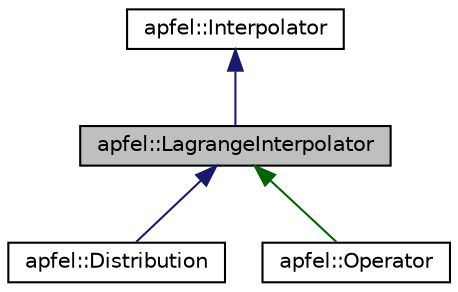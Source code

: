 digraph "apfel::LagrangeInterpolator"
{
  edge [fontname="Helvetica",fontsize="10",labelfontname="Helvetica",labelfontsize="10"];
  node [fontname="Helvetica",fontsize="10",shape=record];
  Node0 [label="apfel::LagrangeInterpolator",height=0.2,width=0.4,color="black", fillcolor="grey75", style="filled", fontcolor="black"];
  Node1 -> Node0 [dir="back",color="midnightblue",fontsize="10",style="solid",fontname="Helvetica"];
  Node1 [label="apfel::Interpolator",height=0.2,width=0.4,color="black", fillcolor="white", style="filled",URL="$a00283.html",tooltip="The Interpolator abstract class. "];
  Node0 -> Node2 [dir="back",color="midnightblue",fontsize="10",style="solid",fontname="Helvetica"];
  Node2 [label="apfel::Distribution",height=0.2,width=0.4,color="black", fillcolor="white", style="filled",URL="$a00247.html",tooltip="The Distribution class for PDFs. "];
  Node0 -> Node3 [dir="back",color="darkgreen",fontsize="10",style="solid",fontname="Helvetica"];
  Node3 [label="apfel::Operator",height=0.2,width=0.4,color="black", fillcolor="white", style="filled",URL="$a00479.html",tooltip="The Operator class. "];
}
